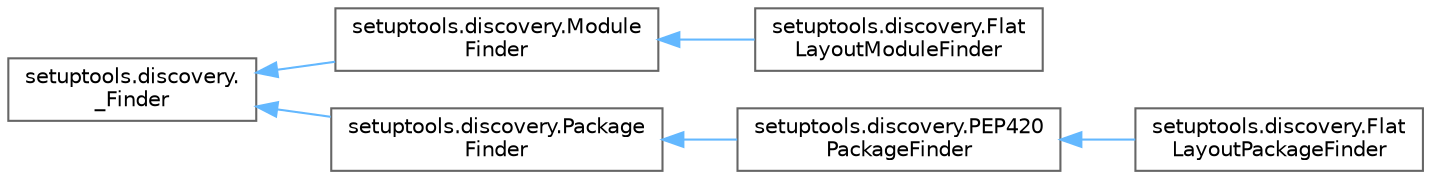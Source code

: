 digraph "Graphical Class Hierarchy"
{
 // LATEX_PDF_SIZE
  bgcolor="transparent";
  edge [fontname=Helvetica,fontsize=10,labelfontname=Helvetica,labelfontsize=10];
  node [fontname=Helvetica,fontsize=10,shape=box,height=0.2,width=0.4];
  rankdir="LR";
  Node0 [id="Node000000",label="setuptools.discovery.\l_Finder",height=0.2,width=0.4,color="grey40", fillcolor="white", style="filled",URL="$classsetuptools_1_1discovery_1_1___finder.html",tooltip=" "];
  Node0 -> Node1 [id="edge4211_Node000000_Node000001",dir="back",color="steelblue1",style="solid",tooltip=" "];
  Node1 [id="Node000001",label="setuptools.discovery.Module\lFinder",height=0.2,width=0.4,color="grey40", fillcolor="white", style="filled",URL="$classsetuptools_1_1discovery_1_1_module_finder.html",tooltip=" "];
  Node1 -> Node2 [id="edge4212_Node000001_Node000002",dir="back",color="steelblue1",style="solid",tooltip=" "];
  Node2 [id="Node000002",label="setuptools.discovery.Flat\lLayoutModuleFinder",height=0.2,width=0.4,color="grey40", fillcolor="white", style="filled",URL="$classsetuptools_1_1discovery_1_1_flat_layout_module_finder.html",tooltip=" "];
  Node0 -> Node3 [id="edge4213_Node000000_Node000003",dir="back",color="steelblue1",style="solid",tooltip=" "];
  Node3 [id="Node000003",label="setuptools.discovery.Package\lFinder",height=0.2,width=0.4,color="grey40", fillcolor="white", style="filled",URL="$classsetuptools_1_1discovery_1_1_package_finder.html",tooltip=" "];
  Node3 -> Node4 [id="edge4214_Node000003_Node000004",dir="back",color="steelblue1",style="solid",tooltip=" "];
  Node4 [id="Node000004",label="setuptools.discovery.PEP420\lPackageFinder",height=0.2,width=0.4,color="grey40", fillcolor="white", style="filled",URL="$classsetuptools_1_1discovery_1_1_p_e_p420_package_finder.html",tooltip=" "];
  Node4 -> Node5 [id="edge4215_Node000004_Node000005",dir="back",color="steelblue1",style="solid",tooltip=" "];
  Node5 [id="Node000005",label="setuptools.discovery.Flat\lLayoutPackageFinder",height=0.2,width=0.4,color="grey40", fillcolor="white", style="filled",URL="$classsetuptools_1_1discovery_1_1_flat_layout_package_finder.html",tooltip=" "];
}
